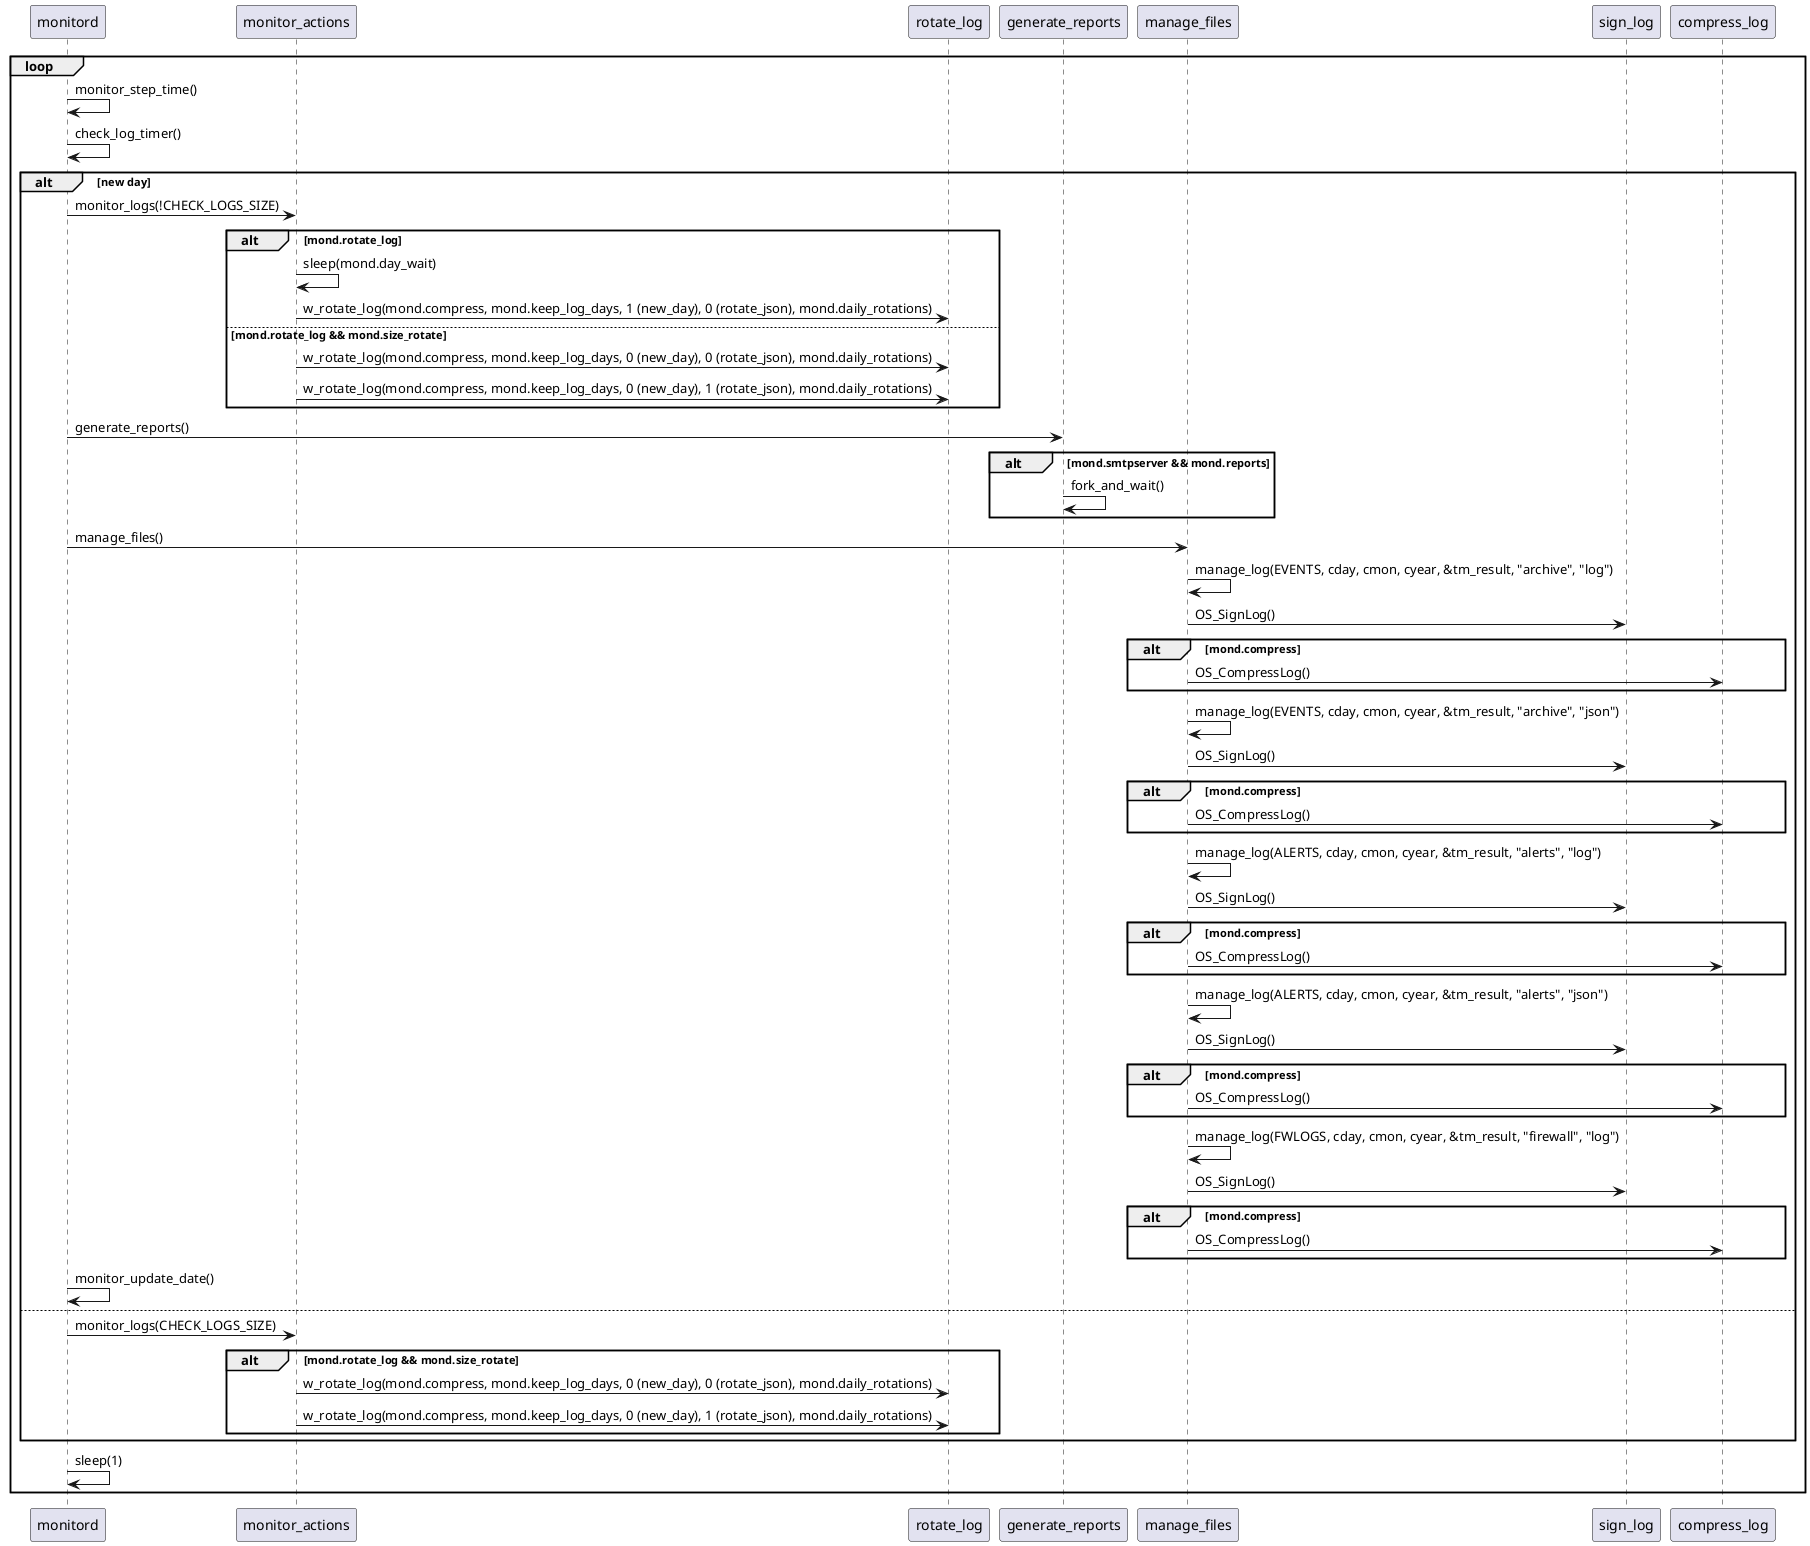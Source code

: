 @startuml monitord
loop
    monitord -> monitord : monitor_step_time()
    monitord -> monitord : check_log_timer()
    alt new day
        monitord -> monitor_actions : monitor_logs(!CHECK_LOGS_SIZE)
        alt mond.rotate_log
            monitor_actions -> monitor_actions : sleep(mond.day_wait)
            monitor_actions -> rotate_log : w_rotate_log(mond.compress, mond.keep_log_days, 1 (new_day), 0 (rotate_json), mond.daily_rotations)
        else mond.rotate_log && mond.size_rotate
            monitor_actions -> rotate_log : w_rotate_log(mond.compress, mond.keep_log_days, 0 (new_day), 0 (rotate_json), mond.daily_rotations)
            monitor_actions -> rotate_log : w_rotate_log(mond.compress, mond.keep_log_days, 0 (new_day), 1 (rotate_json), mond.daily_rotations)
        end
        monitord -> generate_reports : generate_reports()
        alt mond.smtpserver && mond.reports
            generate_reports -> generate_reports : fork_and_wait()
        end
        monitord -> manage_files : manage_files()
        manage_files -> manage_files : manage_log(EVENTS, cday, cmon, cyear, &tm_result, "archive", "log")
        manage_files -> sign_log : OS_SignLog()
        alt mond.compress
            manage_files -> compress_log : OS_CompressLog()
        end
        manage_files -> manage_files : manage_log(EVENTS, cday, cmon, cyear, &tm_result, "archive", "json")
        manage_files -> sign_log : OS_SignLog()
        alt mond.compress
            manage_files -> compress_log : OS_CompressLog()
        end
        manage_files -> manage_files : manage_log(ALERTS, cday, cmon, cyear, &tm_result, "alerts", "log")
        manage_files -> sign_log : OS_SignLog()
        alt mond.compress
            manage_files -> compress_log : OS_CompressLog()
        end
        manage_files -> manage_files : manage_log(ALERTS, cday, cmon, cyear, &tm_result, "alerts", "json")
        manage_files -> sign_log : OS_SignLog()
        alt mond.compress
            manage_files -> compress_log : OS_CompressLog()
        end
        manage_files -> manage_files : manage_log(FWLOGS, cday, cmon, cyear, &tm_result, "firewall", "log")
        manage_files -> sign_log : OS_SignLog()
        alt mond.compress
            manage_files -> compress_log : OS_CompressLog()
        end
        monitord -> monitord : monitor_update_date()
    else
        monitord -> monitor_actions : monitor_logs(CHECK_LOGS_SIZE)
        alt mond.rotate_log && mond.size_rotate
            monitor_actions -> rotate_log : w_rotate_log(mond.compress, mond.keep_log_days, 0 (new_day), 0 (rotate_json), mond.daily_rotations)
            monitor_actions -> rotate_log : w_rotate_log(mond.compress, mond.keep_log_days, 0 (new_day), 1 (rotate_json), mond.daily_rotations)
        end
    end
    monitord -> monitord : sleep(1)
end
@enduml